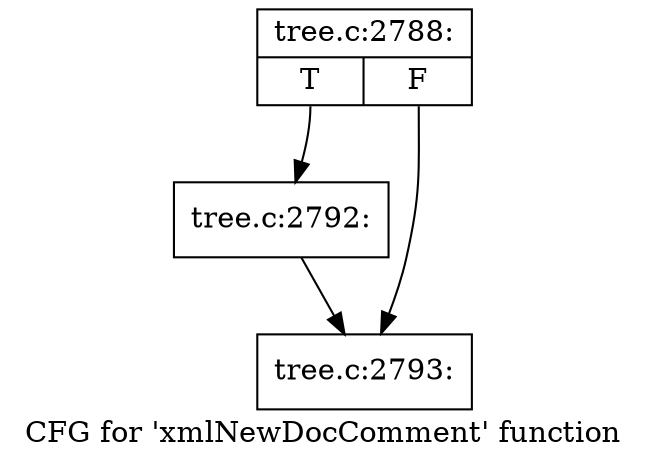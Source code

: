 digraph "CFG for 'xmlNewDocComment' function" {
	label="CFG for 'xmlNewDocComment' function";

	Node0x55ad0bb0c4c0 [shape=record,label="{tree.c:2788:|{<s0>T|<s1>F}}"];
	Node0x55ad0bb0c4c0:s0 -> Node0x55ad0bb14690;
	Node0x55ad0bb0c4c0:s1 -> Node0x55ad0bb146e0;
	Node0x55ad0bb14690 [shape=record,label="{tree.c:2792:}"];
	Node0x55ad0bb14690 -> Node0x55ad0bb146e0;
	Node0x55ad0bb146e0 [shape=record,label="{tree.c:2793:}"];
}
